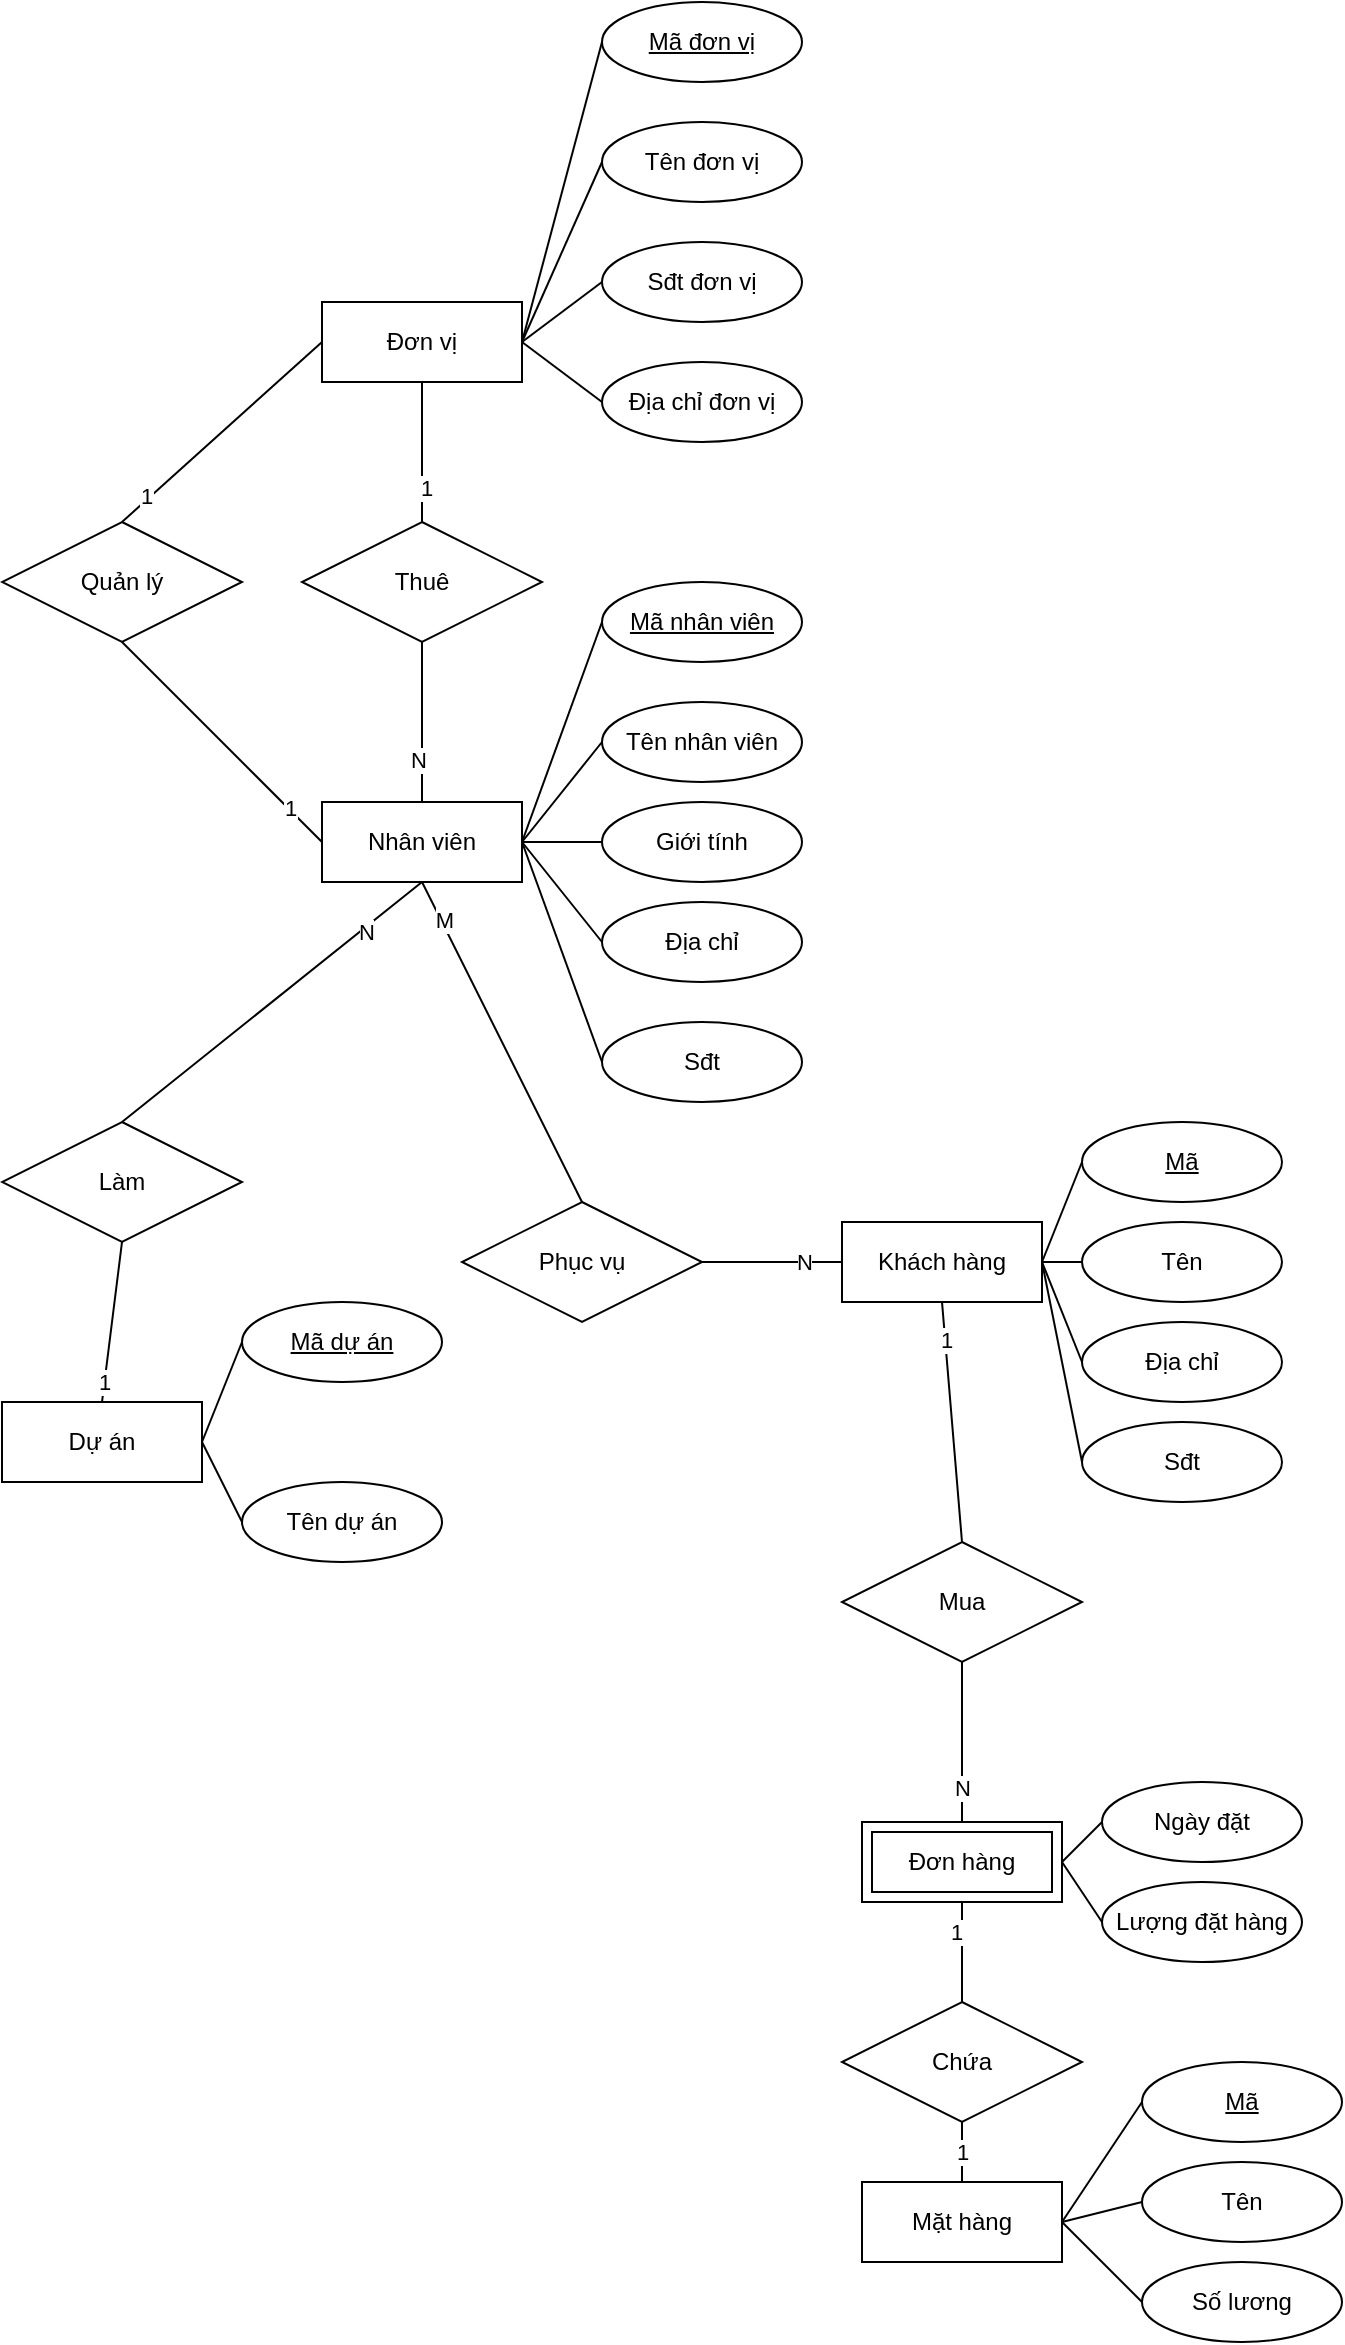 <mxfile version="18.0.6" type="device"><diagram id="-1xgf-jiDDjJ6VmaZpM0" name="Page-1"><mxGraphModel dx="775" dy="1690" grid="1" gridSize="10" guides="1" tooltips="1" connect="1" arrows="1" fold="1" page="1" pageScale="1" pageWidth="850" pageHeight="1100" math="0" shadow="0"><root><mxCell id="0"/><mxCell id="1" parent="0"/><mxCell id="xIaIufzxwukiwj-cITXU-2" value="Đơn vị" style="whiteSpace=wrap;html=1;align=center;" vertex="1" parent="1"><mxGeometry x="160" y="-30" width="100" height="40" as="geometry"/></mxCell><mxCell id="xIaIufzxwukiwj-cITXU-3" value="Nhân viên" style="whiteSpace=wrap;html=1;align=center;" vertex="1" parent="1"><mxGeometry x="160" y="220" width="100" height="40" as="geometry"/></mxCell><mxCell id="xIaIufzxwukiwj-cITXU-4" style="edgeStyle=orthogonalEdgeStyle;rounded=0;orthogonalLoop=1;jettySize=auto;html=1;exitX=0.5;exitY=1;exitDx=0;exitDy=0;" edge="1" parent="1" source="xIaIufzxwukiwj-cITXU-3" target="xIaIufzxwukiwj-cITXU-3"><mxGeometry relative="1" as="geometry"/></mxCell><mxCell id="xIaIufzxwukiwj-cITXU-5" value="Dự án" style="whiteSpace=wrap;html=1;align=center;" vertex="1" parent="1"><mxGeometry y="520" width="100" height="40" as="geometry"/></mxCell><mxCell id="xIaIufzxwukiwj-cITXU-6" value="Khách hàng" style="whiteSpace=wrap;html=1;align=center;" vertex="1" parent="1"><mxGeometry x="420" y="430" width="100" height="40" as="geometry"/></mxCell><mxCell id="xIaIufzxwukiwj-cITXU-8" value="Thuê" style="shape=rhombus;perimeter=rhombusPerimeter;whiteSpace=wrap;html=1;align=center;" vertex="1" parent="1"><mxGeometry x="150" y="80" width="120" height="60" as="geometry"/></mxCell><mxCell id="xIaIufzxwukiwj-cITXU-10" value="Quản lý" style="shape=rhombus;perimeter=rhombusPerimeter;whiteSpace=wrap;html=1;align=center;" vertex="1" parent="1"><mxGeometry y="80" width="120" height="60" as="geometry"/></mxCell><mxCell id="xIaIufzxwukiwj-cITXU-11" value="Làm" style="shape=rhombus;perimeter=rhombusPerimeter;whiteSpace=wrap;html=1;align=center;" vertex="1" parent="1"><mxGeometry y="380" width="120" height="60" as="geometry"/></mxCell><mxCell id="xIaIufzxwukiwj-cITXU-12" value="&lt;u&gt;Mã đơn vị&lt;/u&gt;" style="ellipse;whiteSpace=wrap;html=1;align=center;" vertex="1" parent="1"><mxGeometry x="300" y="-180" width="100" height="40" as="geometry"/></mxCell><mxCell id="xIaIufzxwukiwj-cITXU-13" value="Tên đơn vị" style="ellipse;whiteSpace=wrap;html=1;align=center;" vertex="1" parent="1"><mxGeometry x="300" y="-120" width="100" height="40" as="geometry"/></mxCell><mxCell id="xIaIufzxwukiwj-cITXU-14" value="Sđt đơn vị" style="ellipse;whiteSpace=wrap;html=1;align=center;" vertex="1" parent="1"><mxGeometry x="300" y="-60" width="100" height="40" as="geometry"/></mxCell><mxCell id="xIaIufzxwukiwj-cITXU-15" value="Địa chỉ đơn vị" style="ellipse;whiteSpace=wrap;html=1;align=center;" vertex="1" parent="1"><mxGeometry x="300" width="100" height="40" as="geometry"/></mxCell><mxCell id="xIaIufzxwukiwj-cITXU-26" value="" style="endArrow=none;html=1;rounded=0;exitX=0.5;exitY=1;exitDx=0;exitDy=0;entryX=0.5;entryY=0;entryDx=0;entryDy=0;" edge="1" parent="1" source="xIaIufzxwukiwj-cITXU-2" target="xIaIufzxwukiwj-cITXU-8"><mxGeometry relative="1" as="geometry"><mxPoint x="330" y="330" as="sourcePoint"/><mxPoint x="490" y="330" as="targetPoint"/></mxGeometry></mxCell><mxCell id="xIaIufzxwukiwj-cITXU-80" value="1" style="edgeLabel;html=1;align=center;verticalAlign=middle;resizable=0;points=[];" vertex="1" connectable="0" parent="xIaIufzxwukiwj-cITXU-26"><mxGeometry x="0.497" y="2" relative="1" as="geometry"><mxPoint as="offset"/></mxGeometry></mxCell><mxCell id="xIaIufzxwukiwj-cITXU-27" value="" style="endArrow=none;html=1;rounded=0;exitX=0.5;exitY=1;exitDx=0;exitDy=0;entryX=0.5;entryY=0;entryDx=0;entryDy=0;" edge="1" parent="1" source="xIaIufzxwukiwj-cITXU-8" target="xIaIufzxwukiwj-cITXU-3"><mxGeometry relative="1" as="geometry"><mxPoint x="330" y="330" as="sourcePoint"/><mxPoint x="490" y="330" as="targetPoint"/></mxGeometry></mxCell><mxCell id="xIaIufzxwukiwj-cITXU-79" value="N" style="edgeLabel;html=1;align=center;verticalAlign=middle;resizable=0;points=[];" vertex="1" connectable="0" parent="xIaIufzxwukiwj-cITXU-27"><mxGeometry x="0.46" y="-2" relative="1" as="geometry"><mxPoint as="offset"/></mxGeometry></mxCell><mxCell id="xIaIufzxwukiwj-cITXU-28" value="" style="endArrow=none;html=1;rounded=0;exitX=0.5;exitY=1;exitDx=0;exitDy=0;entryX=0;entryY=0.5;entryDx=0;entryDy=0;" edge="1" parent="1" source="xIaIufzxwukiwj-cITXU-10" target="xIaIufzxwukiwj-cITXU-3"><mxGeometry relative="1" as="geometry"><mxPoint x="330" y="330" as="sourcePoint"/><mxPoint x="490" y="330" as="targetPoint"/></mxGeometry></mxCell><mxCell id="xIaIufzxwukiwj-cITXU-78" value="1" style="edgeLabel;html=1;align=center;verticalAlign=middle;resizable=0;points=[];" vertex="1" connectable="0" parent="xIaIufzxwukiwj-cITXU-28"><mxGeometry x="0.664" y="1" relative="1" as="geometry"><mxPoint as="offset"/></mxGeometry></mxCell><mxCell id="xIaIufzxwukiwj-cITXU-29" value="" style="endArrow=none;html=1;rounded=0;exitX=0.5;exitY=0;exitDx=0;exitDy=0;entryX=0;entryY=0.5;entryDx=0;entryDy=0;" edge="1" parent="1" source="xIaIufzxwukiwj-cITXU-10" target="xIaIufzxwukiwj-cITXU-2"><mxGeometry relative="1" as="geometry"><mxPoint x="330" y="330" as="sourcePoint"/><mxPoint x="490" y="330" as="targetPoint"/><Array as="points"/></mxGeometry></mxCell><mxCell id="xIaIufzxwukiwj-cITXU-77" value="1" style="edgeLabel;html=1;align=center;verticalAlign=middle;resizable=0;points=[];" vertex="1" connectable="0" parent="xIaIufzxwukiwj-cITXU-29"><mxGeometry x="-0.732" y="2" relative="1" as="geometry"><mxPoint as="offset"/></mxGeometry></mxCell><mxCell id="xIaIufzxwukiwj-cITXU-33" value="" style="endArrow=none;html=1;rounded=0;exitX=1;exitY=0.5;exitDx=0;exitDy=0;entryX=0;entryY=0.5;entryDx=0;entryDy=0;" edge="1" parent="1" source="xIaIufzxwukiwj-cITXU-2" target="xIaIufzxwukiwj-cITXU-12"><mxGeometry relative="1" as="geometry"><mxPoint x="330" y="230" as="sourcePoint"/><mxPoint x="490" y="230" as="targetPoint"/></mxGeometry></mxCell><mxCell id="xIaIufzxwukiwj-cITXU-34" value="" style="endArrow=none;html=1;rounded=0;exitX=1;exitY=0.5;exitDx=0;exitDy=0;entryX=0;entryY=0.5;entryDx=0;entryDy=0;" edge="1" parent="1" source="xIaIufzxwukiwj-cITXU-2" target="xIaIufzxwukiwj-cITXU-13"><mxGeometry relative="1" as="geometry"><mxPoint x="330" y="230" as="sourcePoint"/><mxPoint x="490" y="230" as="targetPoint"/></mxGeometry></mxCell><mxCell id="xIaIufzxwukiwj-cITXU-35" value="" style="endArrow=none;html=1;rounded=0;exitX=1;exitY=0.5;exitDx=0;exitDy=0;entryX=0;entryY=0.5;entryDx=0;entryDy=0;" edge="1" parent="1" source="xIaIufzxwukiwj-cITXU-2" target="xIaIufzxwukiwj-cITXU-14"><mxGeometry relative="1" as="geometry"><mxPoint x="330" y="230" as="sourcePoint"/><mxPoint x="310" y="130" as="targetPoint"/></mxGeometry></mxCell><mxCell id="xIaIufzxwukiwj-cITXU-36" value="" style="endArrow=none;html=1;rounded=0;exitX=1;exitY=0.5;exitDx=0;exitDy=0;entryX=0;entryY=0.5;entryDx=0;entryDy=0;" edge="1" parent="1" source="xIaIufzxwukiwj-cITXU-2" target="xIaIufzxwukiwj-cITXU-15"><mxGeometry relative="1" as="geometry"><mxPoint x="330" y="230" as="sourcePoint"/><mxPoint x="490" y="230" as="targetPoint"/></mxGeometry></mxCell><mxCell id="xIaIufzxwukiwj-cITXU-37" value="&lt;u&gt;Mã nhân viên&lt;/u&gt;" style="ellipse;whiteSpace=wrap;html=1;align=center;" vertex="1" parent="1"><mxGeometry x="300" y="110" width="100" height="40" as="geometry"/></mxCell><mxCell id="xIaIufzxwukiwj-cITXU-38" value="Tên nhân viên" style="ellipse;whiteSpace=wrap;html=1;align=center;" vertex="1" parent="1"><mxGeometry x="300" y="170" width="100" height="40" as="geometry"/></mxCell><mxCell id="xIaIufzxwukiwj-cITXU-39" value="Giới tính" style="ellipse;whiteSpace=wrap;html=1;align=center;" vertex="1" parent="1"><mxGeometry x="300" y="220" width="100" height="40" as="geometry"/></mxCell><mxCell id="xIaIufzxwukiwj-cITXU-40" value="Địa chỉ" style="ellipse;whiteSpace=wrap;html=1;align=center;" vertex="1" parent="1"><mxGeometry x="300" y="270" width="100" height="40" as="geometry"/></mxCell><mxCell id="xIaIufzxwukiwj-cITXU-41" value="Sđt" style="ellipse;whiteSpace=wrap;html=1;align=center;" vertex="1" parent="1"><mxGeometry x="300" y="330" width="100" height="40" as="geometry"/></mxCell><mxCell id="xIaIufzxwukiwj-cITXU-42" value="" style="endArrow=none;html=1;rounded=0;exitX=1;exitY=0.5;exitDx=0;exitDy=0;entryX=0;entryY=0.5;entryDx=0;entryDy=0;" edge="1" parent="1" source="xIaIufzxwukiwj-cITXU-3" target="xIaIufzxwukiwj-cITXU-37"><mxGeometry relative="1" as="geometry"><mxPoint x="330" y="430" as="sourcePoint"/><mxPoint x="490" y="430" as="targetPoint"/></mxGeometry></mxCell><mxCell id="xIaIufzxwukiwj-cITXU-43" value="" style="endArrow=none;html=1;rounded=0;exitX=1;exitY=0.5;exitDx=0;exitDy=0;entryX=0;entryY=0.5;entryDx=0;entryDy=0;" edge="1" parent="1" source="xIaIufzxwukiwj-cITXU-3" target="xIaIufzxwukiwj-cITXU-38"><mxGeometry relative="1" as="geometry"><mxPoint x="330" y="430" as="sourcePoint"/><mxPoint x="490" y="430" as="targetPoint"/></mxGeometry></mxCell><mxCell id="xIaIufzxwukiwj-cITXU-44" value="" style="endArrow=none;html=1;rounded=0;entryX=0;entryY=0.5;entryDx=0;entryDy=0;exitX=1;exitY=0.5;exitDx=0;exitDy=0;" edge="1" parent="1" source="xIaIufzxwukiwj-cITXU-3" target="xIaIufzxwukiwj-cITXU-39"><mxGeometry relative="1" as="geometry"><mxPoint x="260" y="300" as="sourcePoint"/><mxPoint x="490" y="430" as="targetPoint"/></mxGeometry></mxCell><mxCell id="xIaIufzxwukiwj-cITXU-45" value="" style="endArrow=none;html=1;rounded=0;exitX=1;exitY=0.5;exitDx=0;exitDy=0;entryX=0;entryY=0.5;entryDx=0;entryDy=0;" edge="1" parent="1" source="xIaIufzxwukiwj-cITXU-3" target="xIaIufzxwukiwj-cITXU-40"><mxGeometry relative="1" as="geometry"><mxPoint x="330" y="430" as="sourcePoint"/><mxPoint x="490" y="430" as="targetPoint"/></mxGeometry></mxCell><mxCell id="xIaIufzxwukiwj-cITXU-46" value="" style="endArrow=none;html=1;rounded=0;entryX=0;entryY=0.5;entryDx=0;entryDy=0;exitX=1;exitY=0.5;exitDx=0;exitDy=0;" edge="1" parent="1" source="xIaIufzxwukiwj-cITXU-3" target="xIaIufzxwukiwj-cITXU-41"><mxGeometry relative="1" as="geometry"><mxPoint x="260" y="300" as="sourcePoint"/><mxPoint x="490" y="430" as="targetPoint"/></mxGeometry></mxCell><mxCell id="xIaIufzxwukiwj-cITXU-47" value="Phục vụ" style="shape=rhombus;perimeter=rhombusPerimeter;whiteSpace=wrap;html=1;align=center;" vertex="1" parent="1"><mxGeometry x="230" y="420" width="120" height="60" as="geometry"/></mxCell><mxCell id="xIaIufzxwukiwj-cITXU-48" value="" style="endArrow=none;html=1;rounded=0;exitX=0.5;exitY=1;exitDx=0;exitDy=0;entryX=0.5;entryY=0;entryDx=0;entryDy=0;" edge="1" parent="1" source="xIaIufzxwukiwj-cITXU-3" target="xIaIufzxwukiwj-cITXU-11"><mxGeometry relative="1" as="geometry"><mxPoint x="350" y="430" as="sourcePoint"/><mxPoint x="510" y="430" as="targetPoint"/></mxGeometry></mxCell><mxCell id="xIaIufzxwukiwj-cITXU-81" value="N" style="edgeLabel;html=1;align=center;verticalAlign=middle;resizable=0;points=[];" vertex="1" connectable="0" parent="xIaIufzxwukiwj-cITXU-48"><mxGeometry x="-0.607" y="2" relative="1" as="geometry"><mxPoint as="offset"/></mxGeometry></mxCell><mxCell id="xIaIufzxwukiwj-cITXU-49" value="" style="endArrow=none;html=1;rounded=0;exitX=0.5;exitY=1;exitDx=0;exitDy=0;entryX=0.5;entryY=0;entryDx=0;entryDy=0;" edge="1" parent="1" source="xIaIufzxwukiwj-cITXU-11" target="xIaIufzxwukiwj-cITXU-5"><mxGeometry relative="1" as="geometry"><mxPoint x="350" y="430" as="sourcePoint"/><mxPoint x="510" y="430" as="targetPoint"/></mxGeometry></mxCell><mxCell id="xIaIufzxwukiwj-cITXU-82" value="1" style="edgeLabel;html=1;align=center;verticalAlign=middle;resizable=0;points=[];" vertex="1" connectable="0" parent="xIaIufzxwukiwj-cITXU-49"><mxGeometry x="0.745" y="-1" relative="1" as="geometry"><mxPoint as="offset"/></mxGeometry></mxCell><mxCell id="xIaIufzxwukiwj-cITXU-52" value="" style="endArrow=none;html=1;rounded=0;exitX=0.5;exitY=1;exitDx=0;exitDy=0;entryX=0.5;entryY=0;entryDx=0;entryDy=0;" edge="1" parent="1" source="xIaIufzxwukiwj-cITXU-3" target="xIaIufzxwukiwj-cITXU-47"><mxGeometry relative="1" as="geometry"><mxPoint x="350" y="430" as="sourcePoint"/><mxPoint x="510" y="430" as="targetPoint"/></mxGeometry></mxCell><mxCell id="xIaIufzxwukiwj-cITXU-83" value="M" style="edgeLabel;html=1;align=center;verticalAlign=middle;resizable=0;points=[];" vertex="1" connectable="0" parent="xIaIufzxwukiwj-cITXU-52"><mxGeometry x="-0.766" y="1" relative="1" as="geometry"><mxPoint as="offset"/></mxGeometry></mxCell><mxCell id="xIaIufzxwukiwj-cITXU-53" value="" style="endArrow=none;html=1;rounded=0;exitX=1;exitY=0.5;exitDx=0;exitDy=0;entryX=0;entryY=0.5;entryDx=0;entryDy=0;" edge="1" parent="1" source="xIaIufzxwukiwj-cITXU-47" target="xIaIufzxwukiwj-cITXU-6"><mxGeometry relative="1" as="geometry"><mxPoint x="350" y="630" as="sourcePoint"/><mxPoint x="500" y="510" as="targetPoint"/></mxGeometry></mxCell><mxCell id="xIaIufzxwukiwj-cITXU-89" value="N" style="edgeLabel;html=1;align=center;verticalAlign=middle;resizable=0;points=[];" vertex="1" connectable="0" parent="xIaIufzxwukiwj-cITXU-53"><mxGeometry x="0.462" relative="1" as="geometry"><mxPoint as="offset"/></mxGeometry></mxCell><mxCell id="xIaIufzxwukiwj-cITXU-54" value="&lt;u&gt;Mã dự án&lt;/u&gt;" style="ellipse;whiteSpace=wrap;html=1;align=center;" vertex="1" parent="1"><mxGeometry x="120" y="470" width="100" height="40" as="geometry"/></mxCell><mxCell id="xIaIufzxwukiwj-cITXU-55" value="Tên dự án" style="ellipse;whiteSpace=wrap;html=1;align=center;" vertex="1" parent="1"><mxGeometry x="120" y="560" width="100" height="40" as="geometry"/></mxCell><mxCell id="xIaIufzxwukiwj-cITXU-56" value="" style="endArrow=none;html=1;rounded=0;exitX=1;exitY=0.5;exitDx=0;exitDy=0;entryX=0;entryY=0.5;entryDx=0;entryDy=0;" edge="1" parent="1" source="xIaIufzxwukiwj-cITXU-5" target="xIaIufzxwukiwj-cITXU-54"><mxGeometry relative="1" as="geometry"><mxPoint x="350" y="730" as="sourcePoint"/><mxPoint x="510" y="730" as="targetPoint"/></mxGeometry></mxCell><mxCell id="xIaIufzxwukiwj-cITXU-57" value="" style="endArrow=none;html=1;rounded=0;exitX=1;exitY=0.5;exitDx=0;exitDy=0;entryX=0;entryY=0.5;entryDx=0;entryDy=0;" edge="1" parent="1" source="xIaIufzxwukiwj-cITXU-5" target="xIaIufzxwukiwj-cITXU-55"><mxGeometry relative="1" as="geometry"><mxPoint x="350" y="730" as="sourcePoint"/><mxPoint x="510" y="730" as="targetPoint"/></mxGeometry></mxCell><mxCell id="xIaIufzxwukiwj-cITXU-59" value="&lt;u&gt;Mã&lt;/u&gt;" style="ellipse;whiteSpace=wrap;html=1;align=center;" vertex="1" parent="1"><mxGeometry x="540" y="380" width="100" height="40" as="geometry"/></mxCell><mxCell id="xIaIufzxwukiwj-cITXU-60" value="Tên" style="ellipse;whiteSpace=wrap;html=1;align=center;" vertex="1" parent="1"><mxGeometry x="540" y="430" width="100" height="40" as="geometry"/></mxCell><mxCell id="xIaIufzxwukiwj-cITXU-61" value="Địa chỉ" style="ellipse;whiteSpace=wrap;html=1;align=center;" vertex="1" parent="1"><mxGeometry x="540" y="480" width="100" height="40" as="geometry"/></mxCell><mxCell id="xIaIufzxwukiwj-cITXU-62" value="Sđt" style="ellipse;whiteSpace=wrap;html=1;align=center;" vertex="1" parent="1"><mxGeometry x="540" y="530" width="100" height="40" as="geometry"/></mxCell><mxCell id="xIaIufzxwukiwj-cITXU-63" value="" style="endArrow=none;html=1;rounded=0;exitX=1;exitY=0.5;exitDx=0;exitDy=0;entryX=0;entryY=0.5;entryDx=0;entryDy=0;" edge="1" parent="1" source="xIaIufzxwukiwj-cITXU-6" target="xIaIufzxwukiwj-cITXU-59"><mxGeometry relative="1" as="geometry"><mxPoint x="350" y="630" as="sourcePoint"/><mxPoint x="510" y="630" as="targetPoint"/></mxGeometry></mxCell><mxCell id="xIaIufzxwukiwj-cITXU-64" value="" style="endArrow=none;html=1;rounded=0;exitX=1;exitY=0.5;exitDx=0;exitDy=0;entryX=0;entryY=0.5;entryDx=0;entryDy=0;" edge="1" parent="1" source="xIaIufzxwukiwj-cITXU-6" target="xIaIufzxwukiwj-cITXU-60"><mxGeometry relative="1" as="geometry"><mxPoint x="350" y="630" as="sourcePoint"/><mxPoint x="510" y="630" as="targetPoint"/></mxGeometry></mxCell><mxCell id="xIaIufzxwukiwj-cITXU-65" value="" style="endArrow=none;html=1;rounded=0;exitX=1;exitY=0.5;exitDx=0;exitDy=0;entryX=0;entryY=0.5;entryDx=0;entryDy=0;" edge="1" parent="1" source="xIaIufzxwukiwj-cITXU-6" target="xIaIufzxwukiwj-cITXU-61"><mxGeometry relative="1" as="geometry"><mxPoint x="350" y="630" as="sourcePoint"/><mxPoint x="510" y="630" as="targetPoint"/></mxGeometry></mxCell><mxCell id="xIaIufzxwukiwj-cITXU-66" value="" style="endArrow=none;html=1;rounded=0;entryX=0;entryY=0.5;entryDx=0;entryDy=0;" edge="1" parent="1" target="xIaIufzxwukiwj-cITXU-62"><mxGeometry relative="1" as="geometry"><mxPoint x="520" y="450" as="sourcePoint"/><mxPoint x="510" y="630" as="targetPoint"/></mxGeometry></mxCell><mxCell id="xIaIufzxwukiwj-cITXU-67" value="Mua" style="shape=rhombus;perimeter=rhombusPerimeter;whiteSpace=wrap;html=1;align=center;" vertex="1" parent="1"><mxGeometry x="420" y="590" width="120" height="60" as="geometry"/></mxCell><mxCell id="xIaIufzxwukiwj-cITXU-68" value="" style="endArrow=none;html=1;rounded=0;exitX=0.5;exitY=1;exitDx=0;exitDy=0;entryX=0.5;entryY=0;entryDx=0;entryDy=0;" edge="1" parent="1" source="xIaIufzxwukiwj-cITXU-6" target="xIaIufzxwukiwj-cITXU-67"><mxGeometry relative="1" as="geometry"><mxPoint x="350" y="630" as="sourcePoint"/><mxPoint x="510" y="630" as="targetPoint"/></mxGeometry></mxCell><mxCell id="xIaIufzxwukiwj-cITXU-90" value="1" style="edgeLabel;html=1;align=center;verticalAlign=middle;resizable=0;points=[];" vertex="1" connectable="0" parent="xIaIufzxwukiwj-cITXU-68"><mxGeometry x="-0.685" relative="1" as="geometry"><mxPoint as="offset"/></mxGeometry></mxCell><mxCell id="xIaIufzxwukiwj-cITXU-69" value="" style="endArrow=none;html=1;rounded=0;entryX=0.5;entryY=0;entryDx=0;entryDy=0;exitX=0.5;exitY=1;exitDx=0;exitDy=0;" edge="1" parent="1" source="xIaIufzxwukiwj-cITXU-67" target="xIaIufzxwukiwj-cITXU-98"><mxGeometry relative="1" as="geometry"><mxPoint x="350" y="630" as="sourcePoint"/><mxPoint x="480" y="730" as="targetPoint"/></mxGeometry></mxCell><mxCell id="xIaIufzxwukiwj-cITXU-91" value="N" style="edgeLabel;html=1;align=center;verticalAlign=middle;resizable=0;points=[];" vertex="1" connectable="0" parent="xIaIufzxwukiwj-cITXU-69"><mxGeometry x="0.572" relative="1" as="geometry"><mxPoint as="offset"/></mxGeometry></mxCell><mxCell id="xIaIufzxwukiwj-cITXU-70" value="&lt;u&gt;Mã&lt;/u&gt;" style="ellipse;whiteSpace=wrap;html=1;align=center;" vertex="1" parent="1"><mxGeometry x="570" y="850" width="100" height="40" as="geometry"/></mxCell><mxCell id="xIaIufzxwukiwj-cITXU-71" value="Tên" style="ellipse;whiteSpace=wrap;html=1;align=center;" vertex="1" parent="1"><mxGeometry x="570" y="900" width="100" height="40" as="geometry"/></mxCell><mxCell id="xIaIufzxwukiwj-cITXU-72" value="Số lương" style="ellipse;whiteSpace=wrap;html=1;align=center;" vertex="1" parent="1"><mxGeometry x="570" y="950" width="100" height="40" as="geometry"/></mxCell><mxCell id="xIaIufzxwukiwj-cITXU-73" value="" style="endArrow=none;html=1;rounded=0;exitX=1;exitY=0.5;exitDx=0;exitDy=0;entryX=0;entryY=0.5;entryDx=0;entryDy=0;" edge="1" parent="1" source="xIaIufzxwukiwj-cITXU-93" target="xIaIufzxwukiwj-cITXU-70"><mxGeometry relative="1" as="geometry"><mxPoint x="350" y="730" as="sourcePoint"/><mxPoint x="510" y="730" as="targetPoint"/></mxGeometry></mxCell><mxCell id="xIaIufzxwukiwj-cITXU-74" value="" style="endArrow=none;html=1;rounded=0;exitX=1;exitY=0.5;exitDx=0;exitDy=0;entryX=0;entryY=0.5;entryDx=0;entryDy=0;" edge="1" parent="1" source="xIaIufzxwukiwj-cITXU-93" target="xIaIufzxwukiwj-cITXU-71"><mxGeometry relative="1" as="geometry"><mxPoint x="350" y="730" as="sourcePoint"/><mxPoint x="510" y="730" as="targetPoint"/></mxGeometry></mxCell><mxCell id="xIaIufzxwukiwj-cITXU-75" value="" style="endArrow=none;html=1;rounded=0;exitX=1;exitY=0.5;exitDx=0;exitDy=0;entryX=0;entryY=0.5;entryDx=0;entryDy=0;" edge="1" parent="1" source="xIaIufzxwukiwj-cITXU-93" target="xIaIufzxwukiwj-cITXU-72"><mxGeometry relative="1" as="geometry"><mxPoint x="350" y="730" as="sourcePoint"/><mxPoint x="510" y="730" as="targetPoint"/></mxGeometry></mxCell><mxCell id="xIaIufzxwukiwj-cITXU-85" value="Lượng đặt hàng" style="ellipse;whiteSpace=wrap;html=1;align=center;" vertex="1" parent="1"><mxGeometry x="550" y="760" width="100" height="40" as="geometry"/></mxCell><mxCell id="xIaIufzxwukiwj-cITXU-86" value="Ngày đặt" style="ellipse;whiteSpace=wrap;html=1;align=center;" vertex="1" parent="1"><mxGeometry x="550" y="710" width="100" height="40" as="geometry"/></mxCell><mxCell id="xIaIufzxwukiwj-cITXU-87" value="" style="endArrow=none;html=1;rounded=0;entryX=0;entryY=0.5;entryDx=0;entryDy=0;startArrow=none;exitX=1;exitY=0.5;exitDx=0;exitDy=0;" edge="1" parent="1" source="xIaIufzxwukiwj-cITXU-98" target="xIaIufzxwukiwj-cITXU-85"><mxGeometry relative="1" as="geometry"><mxPoint x="530" y="760" as="sourcePoint"/><mxPoint x="510" y="630" as="targetPoint"/></mxGeometry></mxCell><mxCell id="xIaIufzxwukiwj-cITXU-88" value="" style="endArrow=none;html=1;rounded=0;exitX=0;exitY=0.5;exitDx=0;exitDy=0;" edge="1" parent="1" source="xIaIufzxwukiwj-cITXU-86"><mxGeometry relative="1" as="geometry"><mxPoint x="350" y="630" as="sourcePoint"/><mxPoint x="530" y="750" as="targetPoint"/></mxGeometry></mxCell><mxCell id="xIaIufzxwukiwj-cITXU-92" value="Chứa" style="shape=rhombus;perimeter=rhombusPerimeter;whiteSpace=wrap;html=1;align=center;" vertex="1" parent="1"><mxGeometry x="420" y="820" width="120" height="60" as="geometry"/></mxCell><mxCell id="xIaIufzxwukiwj-cITXU-93" value="Mặt hàng" style="whiteSpace=wrap;html=1;align=center;" vertex="1" parent="1"><mxGeometry x="430" y="910" width="100" height="40" as="geometry"/></mxCell><mxCell id="xIaIufzxwukiwj-cITXU-94" value="" style="endArrow=none;html=1;rounded=0;exitX=0.5;exitY=1;exitDx=0;exitDy=0;entryX=0.5;entryY=0;entryDx=0;entryDy=0;" edge="1" parent="1" source="xIaIufzxwukiwj-cITXU-98" target="xIaIufzxwukiwj-cITXU-92"><mxGeometry relative="1" as="geometry"><mxPoint x="480" y="770" as="sourcePoint"/><mxPoint x="470" y="860" as="targetPoint"/></mxGeometry></mxCell><mxCell id="xIaIufzxwukiwj-cITXU-96" value="1" style="edgeLabel;html=1;align=center;verticalAlign=middle;resizable=0;points=[];" vertex="1" connectable="0" parent="xIaIufzxwukiwj-cITXU-94"><mxGeometry x="-0.418" y="-3" relative="1" as="geometry"><mxPoint as="offset"/></mxGeometry></mxCell><mxCell id="xIaIufzxwukiwj-cITXU-95" value="1" style="endArrow=none;html=1;rounded=0;entryX=0.5;entryY=1;entryDx=0;entryDy=0;exitX=0.5;exitY=0;exitDx=0;exitDy=0;" edge="1" parent="1" source="xIaIufzxwukiwj-cITXU-93" target="xIaIufzxwukiwj-cITXU-92"><mxGeometry relative="1" as="geometry"><mxPoint x="310" y="860" as="sourcePoint"/><mxPoint x="470" y="860" as="targetPoint"/></mxGeometry></mxCell><mxCell id="xIaIufzxwukiwj-cITXU-98" value="Đơn hàng" style="shape=ext;margin=3;double=1;whiteSpace=wrap;html=1;align=center;" vertex="1" parent="1"><mxGeometry x="430" y="730" width="100" height="40" as="geometry"/></mxCell></root></mxGraphModel></diagram></mxfile>